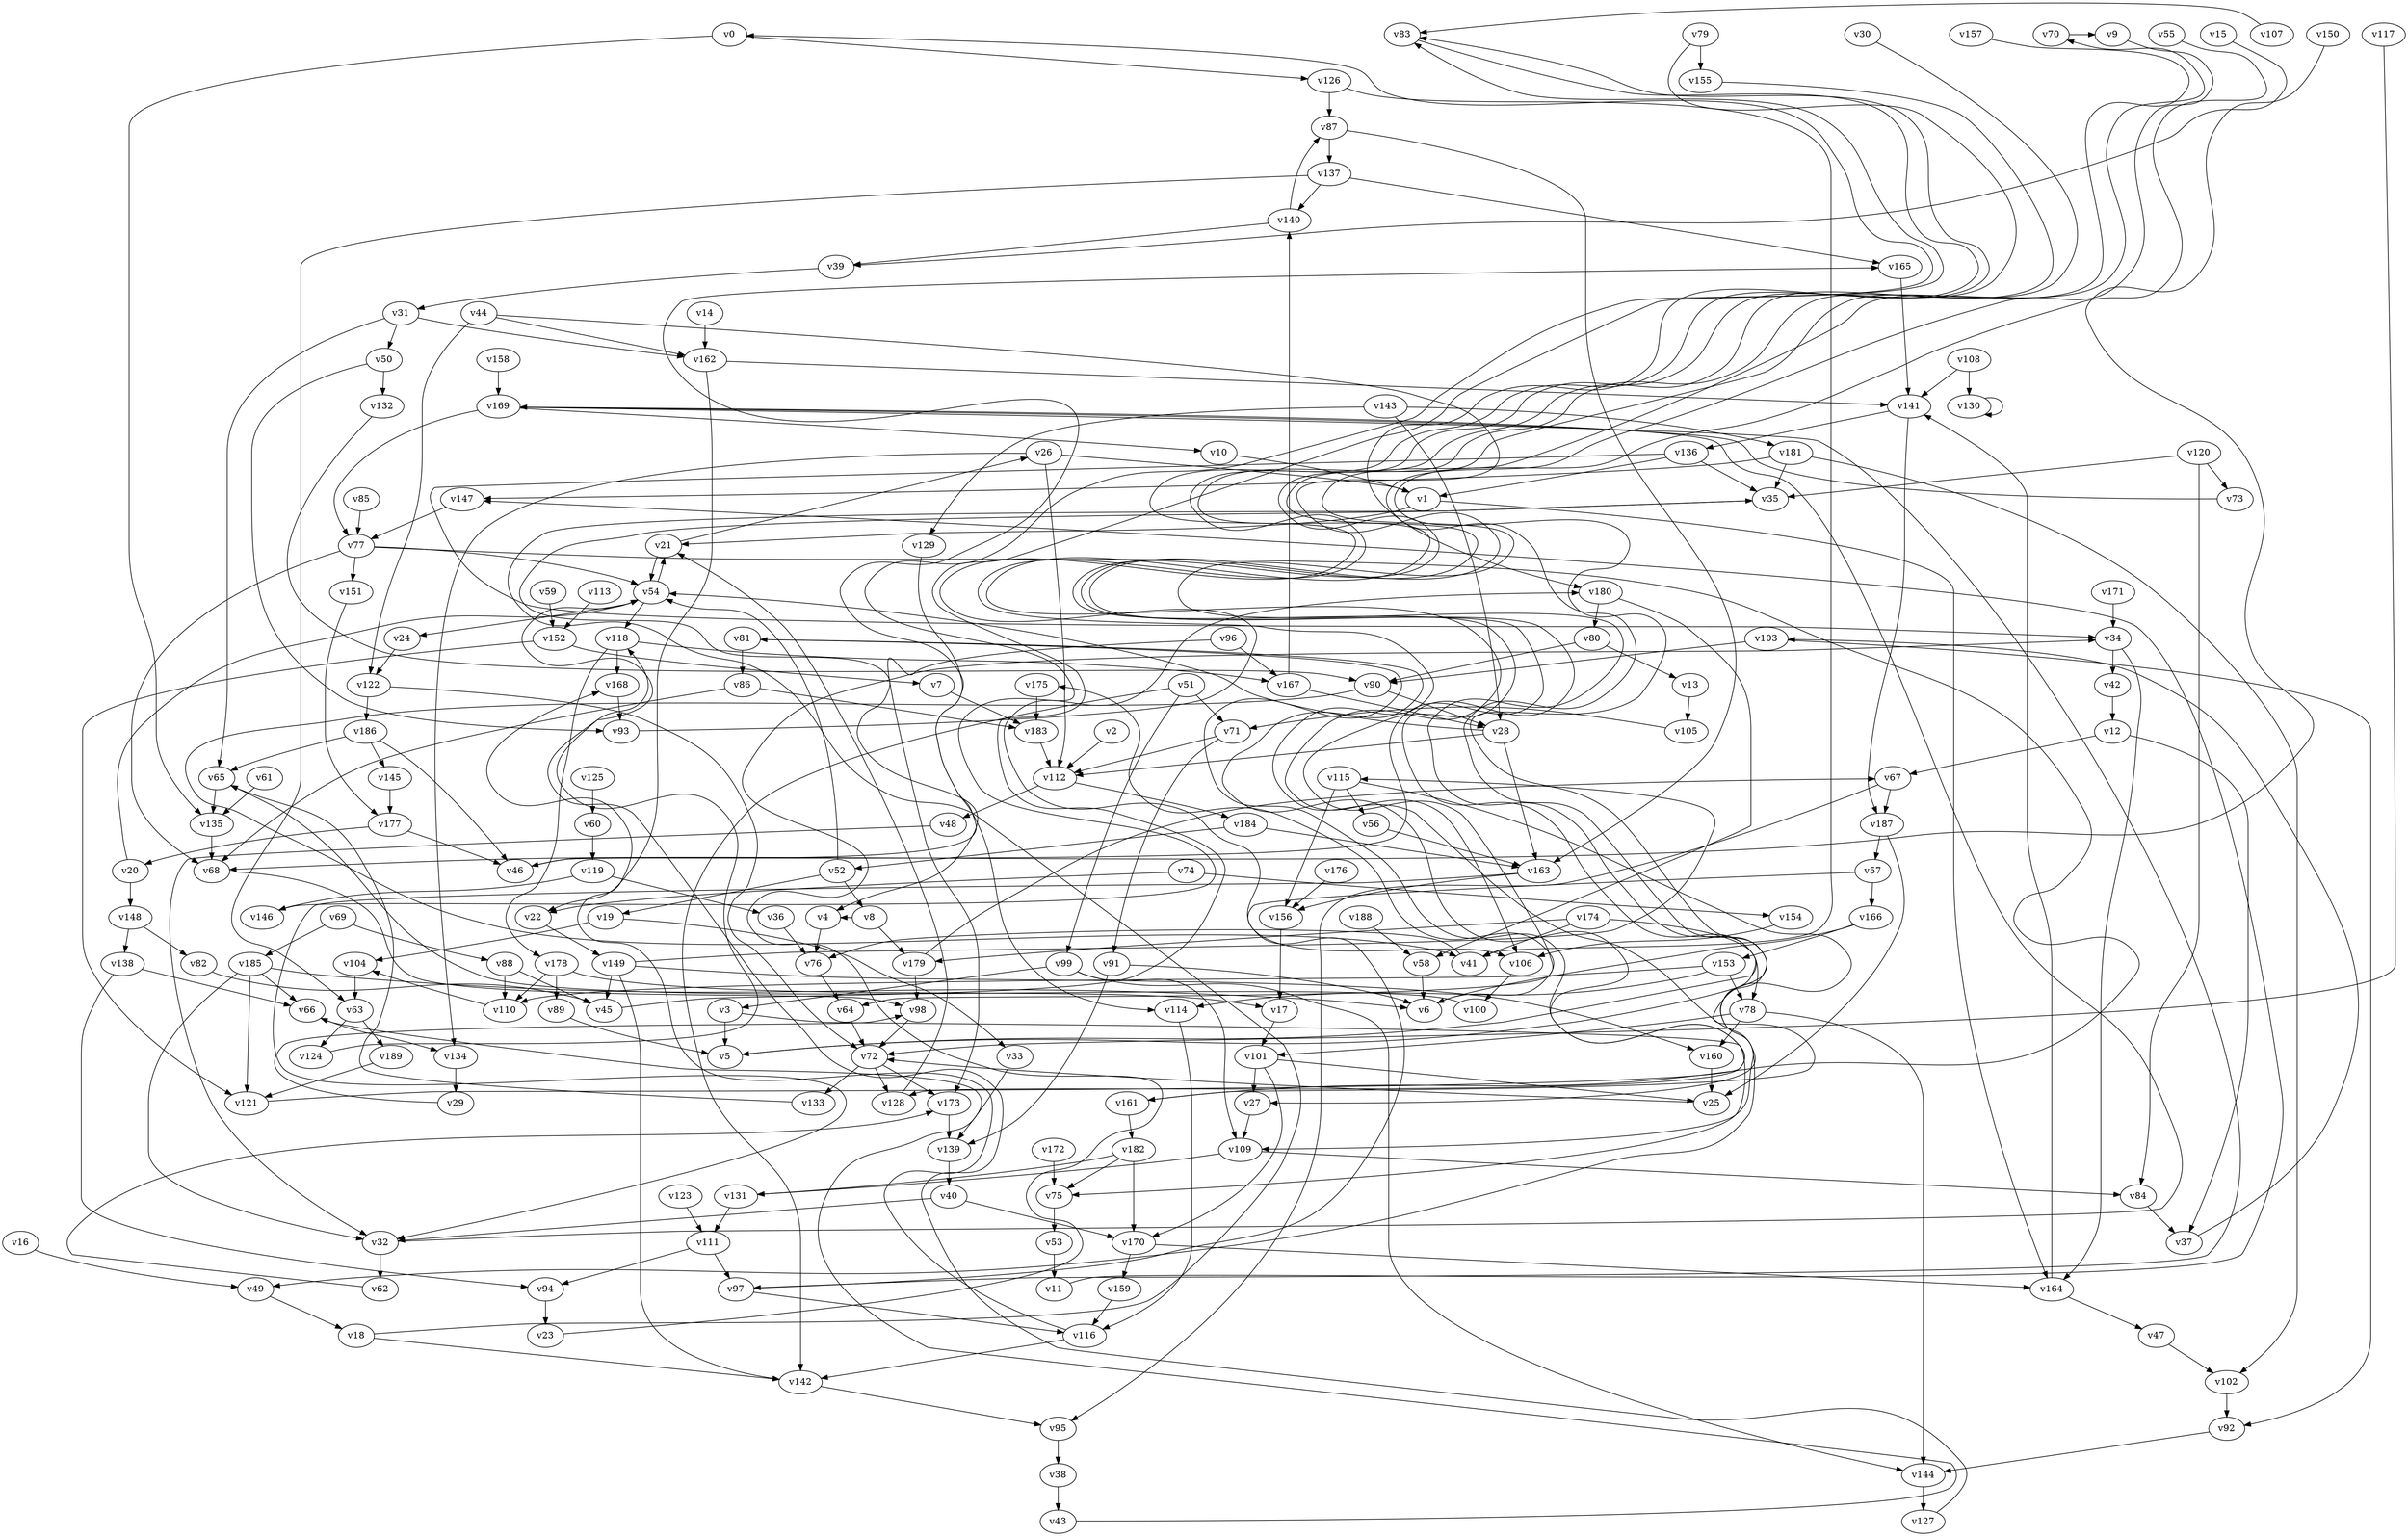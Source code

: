 // Benchmark game 284 - 190 vertices
// time_bound: 57
// targets: v176
digraph G {
    v0 [name="v0", player=1];
    v1 [name="v1", player=1];
    v2 [name="v2", player=1];
    v3 [name="v3", player=1];
    v4 [name="v4", player=0];
    v5 [name="v5", player=0];
    v6 [name="v6", player=0];
    v7 [name="v7", player=1];
    v8 [name="v8", player=1];
    v9 [name="v9", player=1];
    v10 [name="v10", player=1];
    v11 [name="v11", player=1];
    v12 [name="v12", player=1];
    v13 [name="v13", player=0];
    v14 [name="v14", player=0];
    v15 [name="v15", player=0];
    v16 [name="v16", player=1];
    v17 [name="v17", player=0];
    v18 [name="v18", player=1];
    v19 [name="v19", player=0];
    v20 [name="v20", player=1];
    v21 [name="v21", player=0];
    v22 [name="v22", player=0];
    v23 [name="v23", player=0];
    v24 [name="v24", player=0];
    v25 [name="v25", player=1];
    v26 [name="v26", player=1];
    v27 [name="v27", player=0];
    v28 [name="v28", player=1];
    v29 [name="v29", player=0];
    v30 [name="v30", player=0];
    v31 [name="v31", player=1];
    v32 [name="v32", player=1];
    v33 [name="v33", player=0];
    v34 [name="v34", player=1];
    v35 [name="v35", player=1];
    v36 [name="v36", player=0];
    v37 [name="v37", player=1];
    v38 [name="v38", player=1];
    v39 [name="v39", player=1];
    v40 [name="v40", player=1];
    v41 [name="v41", player=1];
    v42 [name="v42", player=0];
    v43 [name="v43", player=1];
    v44 [name="v44", player=0];
    v45 [name="v45", player=0];
    v46 [name="v46", player=1];
    v47 [name="v47", player=1];
    v48 [name="v48", player=1];
    v49 [name="v49", player=0];
    v50 [name="v50", player=0];
    v51 [name="v51", player=1];
    v52 [name="v52", player=0];
    v53 [name="v53", player=0];
    v54 [name="v54", player=1];
    v55 [name="v55", player=1];
    v56 [name="v56", player=1];
    v57 [name="v57", player=0];
    v58 [name="v58", player=1];
    v59 [name="v59", player=0];
    v60 [name="v60", player=0];
    v61 [name="v61", player=0];
    v62 [name="v62", player=0];
    v63 [name="v63", player=0];
    v64 [name="v64", player=0];
    v65 [name="v65", player=1];
    v66 [name="v66", player=0];
    v67 [name="v67", player=1];
    v68 [name="v68", player=0];
    v69 [name="v69", player=0];
    v70 [name="v70", player=1];
    v71 [name="v71", player=1];
    v72 [name="v72", player=1];
    v73 [name="v73", player=0];
    v74 [name="v74", player=0];
    v75 [name="v75", player=0];
    v76 [name="v76", player=0];
    v77 [name="v77", player=1];
    v78 [name="v78", player=0];
    v79 [name="v79", player=1];
    v80 [name="v80", player=1];
    v81 [name="v81", player=0];
    v82 [name="v82", player=0];
    v83 [name="v83", player=0];
    v84 [name="v84", player=1];
    v85 [name="v85", player=1];
    v86 [name="v86", player=1];
    v87 [name="v87", player=0];
    v88 [name="v88", player=1];
    v89 [name="v89", player=0];
    v90 [name="v90", player=1];
    v91 [name="v91", player=1];
    v92 [name="v92", player=0];
    v93 [name="v93", player=1];
    v94 [name="v94", player=1];
    v95 [name="v95", player=1];
    v96 [name="v96", player=0];
    v97 [name="v97", player=1];
    v98 [name="v98", player=1];
    v99 [name="v99", player=0];
    v100 [name="v100", player=1];
    v101 [name="v101", player=1];
    v102 [name="v102", player=1];
    v103 [name="v103", player=1];
    v104 [name="v104", player=0];
    v105 [name="v105", player=0];
    v106 [name="v106", player=1];
    v107 [name="v107", player=0];
    v108 [name="v108", player=1];
    v109 [name="v109", player=0];
    v110 [name="v110", player=0];
    v111 [name="v111", player=0];
    v112 [name="v112", player=1];
    v113 [name="v113", player=1];
    v114 [name="v114", player=0];
    v115 [name="v115", player=0];
    v116 [name="v116", player=1];
    v117 [name="v117", player=0];
    v118 [name="v118", player=1];
    v119 [name="v119", player=1];
    v120 [name="v120", player=1];
    v121 [name="v121", player=1];
    v122 [name="v122", player=1];
    v123 [name="v123", player=0];
    v124 [name="v124", player=0];
    v125 [name="v125", player=1];
    v126 [name="v126", player=0];
    v127 [name="v127", player=0];
    v128 [name="v128", player=0];
    v129 [name="v129", player=0];
    v130 [name="v130", player=0];
    v131 [name="v131", player=1];
    v132 [name="v132", player=0];
    v133 [name="v133", player=1];
    v134 [name="v134", player=1];
    v135 [name="v135", player=0];
    v136 [name="v136", player=1];
    v137 [name="v137", player=1];
    v138 [name="v138", player=1];
    v139 [name="v139", player=0];
    v140 [name="v140", player=1];
    v141 [name="v141", player=0];
    v142 [name="v142", player=1];
    v143 [name="v143", player=1];
    v144 [name="v144", player=1];
    v145 [name="v145", player=1];
    v146 [name="v146", player=1];
    v147 [name="v147", player=0];
    v148 [name="v148", player=0];
    v149 [name="v149", player=1];
    v150 [name="v150", player=1];
    v151 [name="v151", player=1];
    v152 [name="v152", player=0];
    v153 [name="v153", player=0];
    v154 [name="v154", player=1];
    v155 [name="v155", player=1];
    v156 [name="v156", player=0];
    v157 [name="v157", player=1];
    v158 [name="v158", player=0];
    v159 [name="v159", player=1];
    v160 [name="v160", player=1];
    v161 [name="v161", player=1];
    v162 [name="v162", player=0];
    v163 [name="v163", player=0];
    v164 [name="v164", player=0];
    v165 [name="v165", player=1];
    v166 [name="v166", player=0];
    v167 [name="v167", player=0];
    v168 [name="v168", player=1];
    v169 [name="v169", player=0];
    v170 [name="v170", player=0];
    v171 [name="v171", player=0];
    v172 [name="v172", player=0];
    v173 [name="v173", player=1];
    v174 [name="v174", player=1];
    v175 [name="v175", player=0];
    v176 [name="v176", player=1, target=1];
    v177 [name="v177", player=0];
    v178 [name="v178", player=1];
    v179 [name="v179", player=0];
    v180 [name="v180", player=0];
    v181 [name="v181", player=0];
    v182 [name="v182", player=1];
    v183 [name="v183", player=0];
    v184 [name="v184", player=1];
    v185 [name="v185", player=0];
    v186 [name="v186", player=1];
    v187 [name="v187", player=0];
    v188 [name="v188", player=0];
    v189 [name="v189", player=1];

    v0 -> v135;
    v1 -> v164;
    v2 -> v112;
    v3 -> v128 [constraint="t < 11"];
    v4 -> v76;
    v5 -> v70 [constraint="t < 9"];
    v6 -> v175 [constraint="t < 12"];
    v7 -> v183;
    v8 -> v4 [constraint="t mod 2 == 0"];
    v9 -> v27 [constraint="t < 12"];
    v10 -> v1;
    v11 -> v147 [constraint="t >= 2"];
    v12 -> v67;
    v13 -> v105;
    v14 -> v162;
    v15 -> v39 [constraint="t < 5"];
    v16 -> v49;
    v17 -> v101;
    v18 -> v35 [constraint="t >= 3"];
    v19 -> v33;
    v20 -> v54;
    v21 -> v26 [constraint="t < 10"];
    v22 -> v149;
    v23 -> v34 [constraint="t < 9"];
    v24 -> v122;
    v25 -> v72 [constraint="t < 7"];
    v26 -> v1;
    v27 -> v109;
    v28 -> v54;
    v29 -> v98 [constraint="t mod 4 == 0"];
    v30 -> v64 [constraint="t mod 3 == 2"];
    v31 -> v65;
    v32 -> v169 [constraint="t >= 2"];
    v33 -> v139;
    v34 -> v42;
    v35 -> v4 [constraint="t < 7"];
    v36 -> v76;
    v37 -> v103 [constraint="t >= 5"];
    v38 -> v43;
    v39 -> v31;
    v40 -> v32;
    v41 -> v76 [constraint="t >= 4"];
    v42 -> v12;
    v43 -> v66 [constraint="t < 7"];
    v44 -> v109 [constraint="t >= 4"];
    v45 -> v83 [constraint="t mod 2 == 1"];
    v46 -> v165 [constraint="t >= 3"];
    v47 -> v102;
    v48 -> v32 [constraint="t >= 3"];
    v49 -> v18;
    v50 -> v93 [constraint="t >= 3"];
    v51 -> v142;
    v52 -> v8;
    v53 -> v11;
    v54 -> v21;
    v55 -> v5 [constraint="t >= 4"];
    v56 -> v163;
    v57 -> v106 [constraint="t < 8"];
    v58 -> v6;
    v59 -> v152;
    v60 -> v119;
    v61 -> v135;
    v62 -> v173 [constraint="t mod 2 == 0"];
    v63 -> v189;
    v64 -> v72;
    v65 -> v135;
    v66 -> v134;
    v67 -> v187;
    v68 -> v98 [constraint="t < 7"];
    v69 -> v88;
    v70 -> v9 [constraint="t >= 3"];
    v71 -> v91;
    v72 -> v133;
    v73 -> v169 [constraint="t mod 2 == 0"];
    v74 -> v22;
    v75 -> v53;
    v76 -> v64;
    v77 -> v161 [constraint="t < 5"];
    v78 -> v101;
    v79 -> v49 [constraint="t >= 3"];
    v80 -> v13;
    v81 -> v75 [constraint="t < 9"];
    v82 -> v45 [constraint="t >= 2"];
    v83 -> v180 [constraint="t >= 4"];
    v84 -> v37;
    v85 -> v77;
    v86 -> v183;
    v87 -> v137;
    v88 -> v45;
    v89 -> v5;
    v90 -> v41 [constraint="t mod 2 == 0"];
    v91 -> v139;
    v92 -> v144;
    v93 -> v83 [constraint="t mod 4 == 0"];
    v94 -> v23;
    v95 -> v38;
    v96 -> v167;
    v97 -> v180 [constraint="t < 6"];
    v98 -> v72;
    v99 -> v144;
    v100 -> v65 [constraint="t < 5"];
    v101 -> v170;
    v102 -> v92;
    v103 -> v90;
    v104 -> v63;
    v105 -> v71 [constraint="t < 12"];
    v106 -> v100;
    v107 -> v83 [constraint="t >= 2"];
    v108 -> v130;
    v109 -> v84;
    v110 -> v104 [constraint="t < 12"];
    v111 -> v97;
    v112 -> v48;
    v113 -> v152;
    v114 -> v116;
    v115 -> v161 [constraint="t < 12"];
    v116 -> v168 [constraint="t >= 5"];
    v117 -> v72 [constraint="t >= 2"];
    v118 -> v168;
    v119 -> v146;
    v120 -> v84;
    v121 -> v81 [constraint="t < 13"];
    v122 -> v186;
    v123 -> v111;
    v124 -> v54 [constraint="t < 13"];
    v125 -> v60;
    v126 -> v87;
    v127 -> v118 [constraint="t mod 4 == 1"];
    v128 -> v21;
    v129 -> v114;
    v130 -> v130;
    v131 -> v111;
    v132 -> v90 [constraint="t mod 3 == 2"];
    v133 -> v65 [constraint="t mod 5 == 2"];
    v134 -> v29;
    v135 -> v68;
    v136 -> v34 [constraint="t mod 5 == 2"];
    v137 -> v63;
    v138 -> v94;
    v139 -> v40;
    v140 -> v87;
    v141 -> v136;
    v142 -> v95;
    v143 -> v129;
    v144 -> v127;
    v145 -> v177;
    v146 -> v0 [constraint="t mod 2 == 0"];
    v147 -> v77;
    v148 -> v82;
    v149 -> v115 [constraint="t < 6"];
    v150 -> v68 [constraint="t >= 3"];
    v151 -> v177;
    v152 -> v7;
    v153 -> v110 [constraint="t < 5"];
    v154 -> v106;
    v155 -> v106 [constraint="t mod 5 == 3"];
    v156 -> v17;
    v157 -> v46 [constraint="t < 12"];
    v158 -> v169;
    v159 -> v116;
    v160 -> v25;
    v161 -> v182;
    v162 -> v141;
    v163 -> v32 [constraint="t < 11"];
    v164 -> v141;
    v165 -> v141;
    v166 -> v153;
    v167 -> v28;
    v168 -> v93;
    v169 -> v97 [constraint="t mod 4 == 0"];
    v170 -> v164;
    v171 -> v34;
    v172 -> v75;
    v173 -> v139;
    v174 -> v41;
    v175 -> v183;
    v176 -> v156;
    v177 -> v46;
    v178 -> v17 [constraint="t >= 5"];
    v179 -> v67 [constraint="t mod 4 == 3"];
    v180 -> v80;
    v181 -> v147;
    v182 -> v170;
    v183 -> v112;
    v184 -> v52;
    v185 -> v32;
    v186 -> v145;
    v187 -> v57;
    v188 -> v58;
    v189 -> v121;
    v86 -> v68;
    v32 -> v62;
    v136 -> v1;
    v137 -> v140;
    v18 -> v142;
    v181 -> v35;
    v103 -> v92;
    v178 -> v110;
    v50 -> v132;
    v137 -> v165;
    v28 -> v163;
    v80 -> v90;
    v54 -> v24;
    v63 -> v124;
    v186 -> v65;
    v116 -> v142;
    v97 -> v116;
    v19 -> v104;
    v149 -> v160;
    v31 -> v50;
    v162 -> v22;
    v177 -> v20;
    v77 -> v151;
    v169 -> v10;
    v1 -> v21;
    v143 -> v28;
    v115 -> v156;
    v8 -> v179;
    v180 -> v58;
    v51 -> v71;
    v78 -> v160;
    v109 -> v131;
    v91 -> v6;
    v77 -> v54;
    v88 -> v110;
    v79 -> v155;
    v40 -> v170;
    v140 -> v39;
    v71 -> v112;
    v74 -> v154;
    v119 -> v36;
    v57 -> v166;
    v52 -> v54;
    v112 -> v184;
    v153 -> v78;
    v163 -> v156;
    v118 -> v167;
    v152 -> v121;
    v122 -> v72;
    v184 -> v163;
    v69 -> v185;
    v182 -> v131;
    v120 -> v35;
    v72 -> v173;
    v169 -> v77;
    v166 -> v6;
    v31 -> v162;
    v126 -> v41;
    v120 -> v73;
    v153 -> v114;
    v52 -> v19;
    v186 -> v46;
    v51 -> v99;
    v141 -> v187;
    v143 -> v181;
    v185 -> v66;
    v99 -> v3;
    v174 -> v78;
    v164 -> v47;
    v44 -> v162;
    v20 -> v148;
    v81 -> v86;
    v138 -> v66;
    v78 -> v144;
    v149 -> v142;
    v108 -> v141;
    v179 -> v98;
    v185 -> v6;
    v118 -> v178;
    v67 -> v95;
    v181 -> v102;
    v136 -> v35;
    v72 -> v128;
    v44 -> v122;
    v115 -> v56;
    v21 -> v54;
    v54 -> v118;
    v0 -> v126;
    v187 -> v25;
    v182 -> v75;
    v101 -> v27;
    v178 -> v89;
    v34 -> v164;
    v77 -> v68;
    v99 -> v109;
    v96 -> v173;
    v12 -> v37;
    v185 -> v121;
    v26 -> v134;
    v111 -> v94;
    v28 -> v112;
    v87 -> v163;
    v174 -> v179;
    v3 -> v5;
    v149 -> v45;
    v101 -> v25;
    v148 -> v138;
    v90 -> v28;
    v170 -> v159;
    v167 -> v140;
    v26 -> v112;
}
